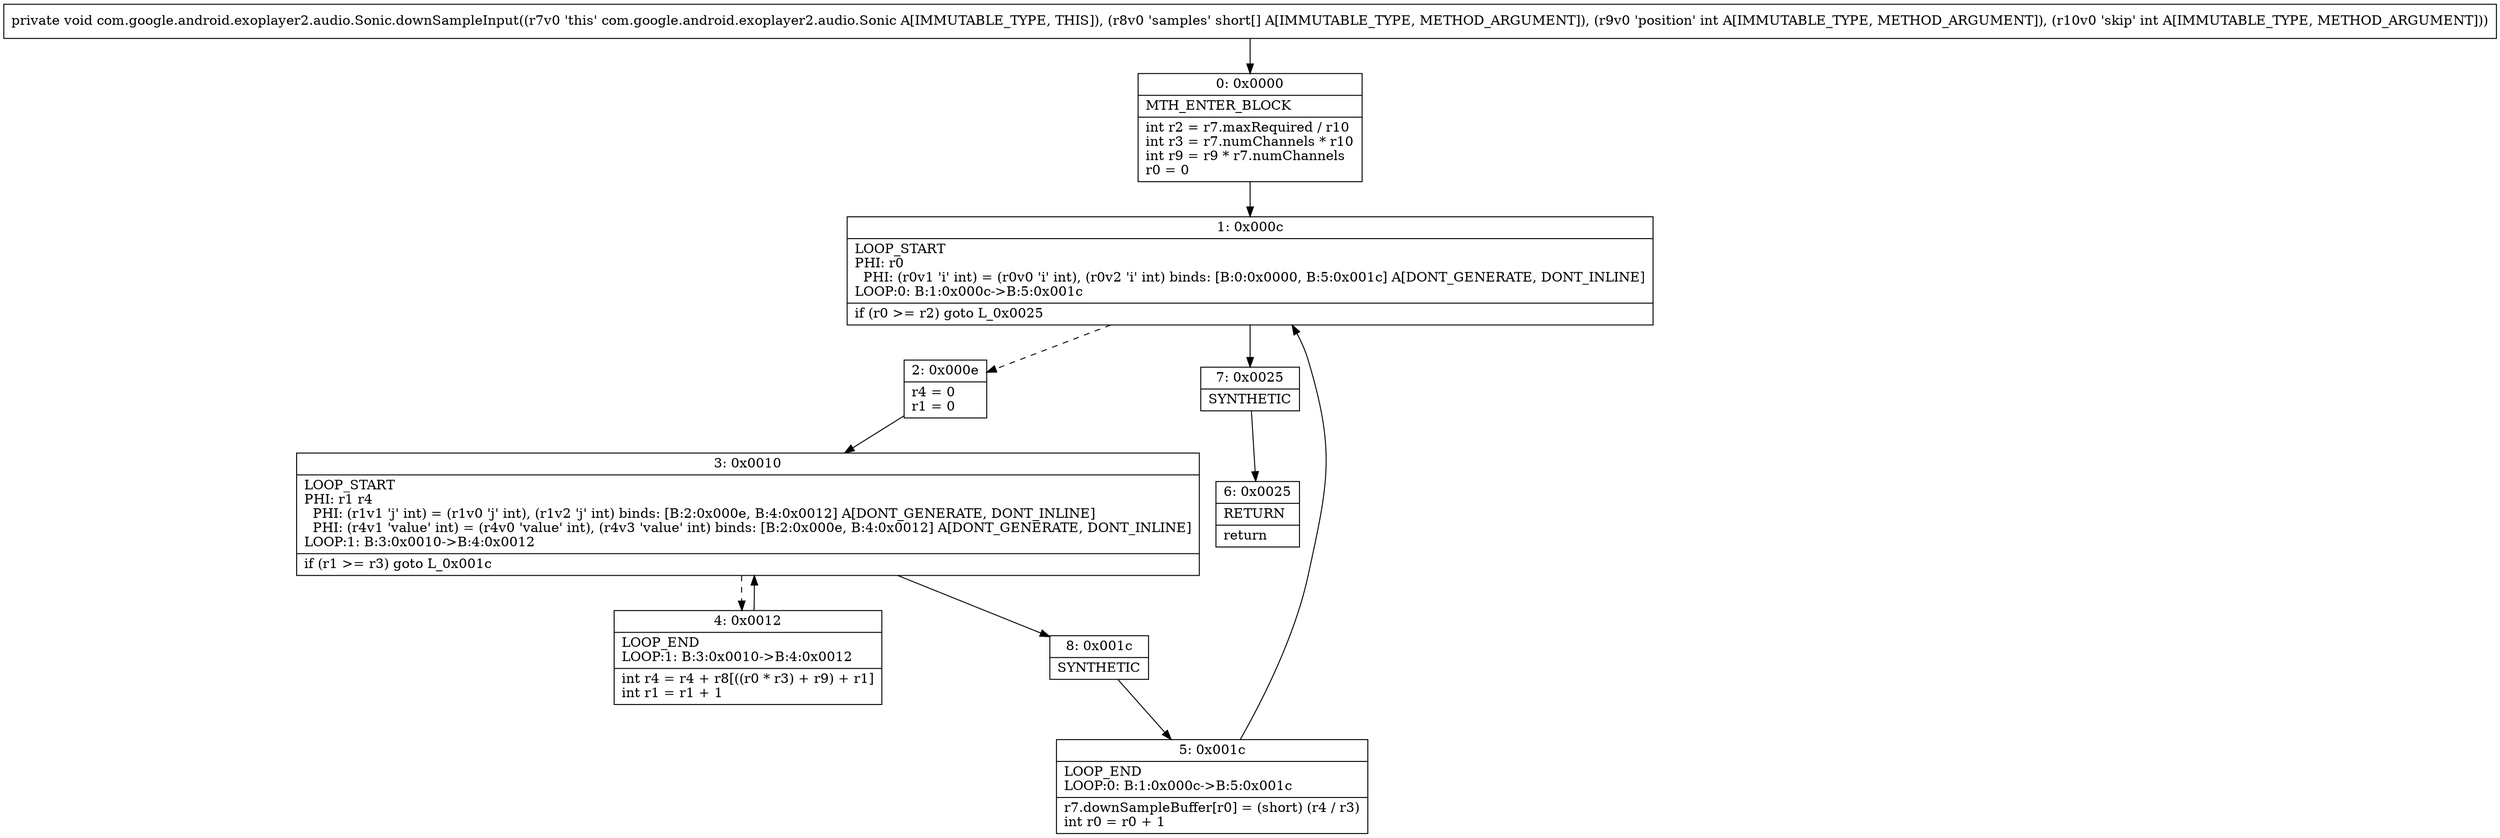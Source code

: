 digraph "CFG forcom.google.android.exoplayer2.audio.Sonic.downSampleInput([SII)V" {
Node_0 [shape=record,label="{0\:\ 0x0000|MTH_ENTER_BLOCK\l|int r2 = r7.maxRequired \/ r10\lint r3 = r7.numChannels * r10\lint r9 = r9 * r7.numChannels\lr0 = 0\l}"];
Node_1 [shape=record,label="{1\:\ 0x000c|LOOP_START\lPHI: r0 \l  PHI: (r0v1 'i' int) = (r0v0 'i' int), (r0v2 'i' int) binds: [B:0:0x0000, B:5:0x001c] A[DONT_GENERATE, DONT_INLINE]\lLOOP:0: B:1:0x000c\-\>B:5:0x001c\l|if (r0 \>= r2) goto L_0x0025\l}"];
Node_2 [shape=record,label="{2\:\ 0x000e|r4 = 0\lr1 = 0\l}"];
Node_3 [shape=record,label="{3\:\ 0x0010|LOOP_START\lPHI: r1 r4 \l  PHI: (r1v1 'j' int) = (r1v0 'j' int), (r1v2 'j' int) binds: [B:2:0x000e, B:4:0x0012] A[DONT_GENERATE, DONT_INLINE]\l  PHI: (r4v1 'value' int) = (r4v0 'value' int), (r4v3 'value' int) binds: [B:2:0x000e, B:4:0x0012] A[DONT_GENERATE, DONT_INLINE]\lLOOP:1: B:3:0x0010\-\>B:4:0x0012\l|if (r1 \>= r3) goto L_0x001c\l}"];
Node_4 [shape=record,label="{4\:\ 0x0012|LOOP_END\lLOOP:1: B:3:0x0010\-\>B:4:0x0012\l|int r4 = r4 + r8[((r0 * r3) + r9) + r1]\lint r1 = r1 + 1\l}"];
Node_5 [shape=record,label="{5\:\ 0x001c|LOOP_END\lLOOP:0: B:1:0x000c\-\>B:5:0x001c\l|r7.downSampleBuffer[r0] = (short) (r4 \/ r3)\lint r0 = r0 + 1\l}"];
Node_6 [shape=record,label="{6\:\ 0x0025|RETURN\l|return\l}"];
Node_7 [shape=record,label="{7\:\ 0x0025|SYNTHETIC\l}"];
Node_8 [shape=record,label="{8\:\ 0x001c|SYNTHETIC\l}"];
MethodNode[shape=record,label="{private void com.google.android.exoplayer2.audio.Sonic.downSampleInput((r7v0 'this' com.google.android.exoplayer2.audio.Sonic A[IMMUTABLE_TYPE, THIS]), (r8v0 'samples' short[] A[IMMUTABLE_TYPE, METHOD_ARGUMENT]), (r9v0 'position' int A[IMMUTABLE_TYPE, METHOD_ARGUMENT]), (r10v0 'skip' int A[IMMUTABLE_TYPE, METHOD_ARGUMENT])) }"];
MethodNode -> Node_0;
Node_0 -> Node_1;
Node_1 -> Node_2[style=dashed];
Node_1 -> Node_7;
Node_2 -> Node_3;
Node_3 -> Node_4[style=dashed];
Node_3 -> Node_8;
Node_4 -> Node_3;
Node_5 -> Node_1;
Node_7 -> Node_6;
Node_8 -> Node_5;
}

